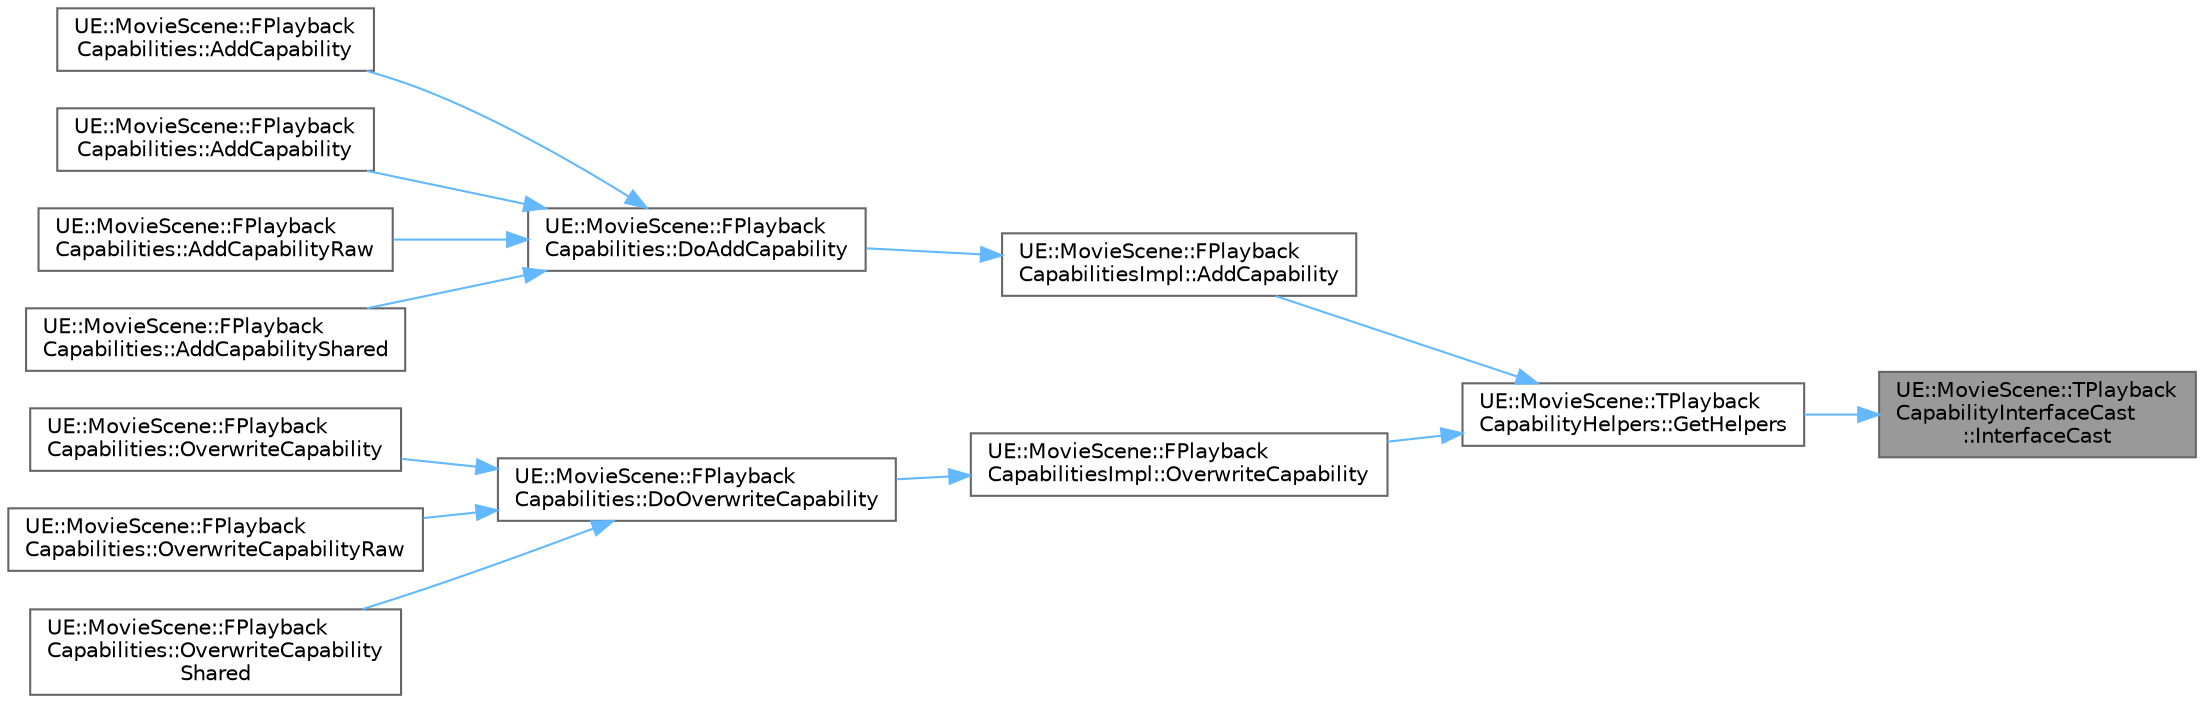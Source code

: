 digraph "UE::MovieScene::TPlaybackCapabilityInterfaceCast::InterfaceCast"
{
 // INTERACTIVE_SVG=YES
 // LATEX_PDF_SIZE
  bgcolor="transparent";
  edge [fontname=Helvetica,fontsize=10,labelfontname=Helvetica,labelfontsize=10];
  node [fontname=Helvetica,fontsize=10,shape=box,height=0.2,width=0.4];
  rankdir="RL";
  Node1 [id="Node000001",label="UE::MovieScene::TPlayback\lCapabilityInterfaceCast\l::InterfaceCast",height=0.2,width=0.4,color="gray40", fillcolor="grey60", style="filled", fontcolor="black",tooltip=" "];
  Node1 -> Node2 [id="edge1_Node000001_Node000002",dir="back",color="steelblue1",style="solid",tooltip=" "];
  Node2 [id="Node000002",label="UE::MovieScene::TPlayback\lCapabilityHelpers::GetHelpers",height=0.2,width=0.4,color="grey40", fillcolor="white", style="filled",URL="$d2/d5a/structUE_1_1MovieScene_1_1TPlaybackCapabilityHelpers.html#a0f3f517476e363ffb9eaf94fb3aea548",tooltip=" "];
  Node2 -> Node3 [id="edge2_Node000002_Node000003",dir="back",color="steelblue1",style="solid",tooltip=" "];
  Node3 [id="Node000003",label="UE::MovieScene::FPlayback\lCapabilitiesImpl::AddCapability",height=0.2,width=0.4,color="grey40", fillcolor="white", style="filled",URL="$d0/d99/structUE_1_1MovieScene_1_1FPlaybackCapabilitiesImpl.html#a1f3b2f7a0867f35e5af20cebe086a0bc",tooltip="Creates and stores a new capability object at the given bit."];
  Node3 -> Node4 [id="edge3_Node000003_Node000004",dir="back",color="steelblue1",style="solid",tooltip=" "];
  Node4 [id="Node000004",label="UE::MovieScene::FPlayback\lCapabilities::DoAddCapability",height=0.2,width=0.4,color="grey40", fillcolor="white", style="filled",URL="$d0/da8/structUE_1_1MovieScene_1_1FPlaybackCapabilities.html#aaac9fe260f3e1b153f7148f0eed5d12a",tooltip=" "];
  Node4 -> Node5 [id="edge4_Node000004_Node000005",dir="back",color="steelblue1",style="solid",tooltip=" "];
  Node5 [id="Node000005",label="UE::MovieScene::FPlayback\lCapabilities::AddCapability",height=0.2,width=0.4,color="grey40", fillcolor="white", style="filled",URL="$d0/da8/structUE_1_1MovieScene_1_1FPlaybackCapabilities.html#a6201f0f34f6406a3cb4c2b549e6a79b2",tooltip="Adds the specified capability to the container, using the supplied arguments to construct it."];
  Node4 -> Node6 [id="edge5_Node000004_Node000006",dir="back",color="steelblue1",style="solid",tooltip=" "];
  Node6 [id="Node000006",label="UE::MovieScene::FPlayback\lCapabilities::AddCapability",height=0.2,width=0.4,color="grey40", fillcolor="white", style="filled",URL="$d0/da8/structUE_1_1MovieScene_1_1FPlaybackCapabilities.html#a2ecf0013273fba9471f719f166de5252",tooltip="As per AsCapability, but with an explicit capability ID."];
  Node4 -> Node7 [id="edge6_Node000004_Node000007",dir="back",color="steelblue1",style="solid",tooltip=" "];
  Node7 [id="Node000007",label="UE::MovieScene::FPlayback\lCapabilities::AddCapabilityRaw",height=0.2,width=0.4,color="grey40", fillcolor="white", style="filled",URL="$d0/da8/structUE_1_1MovieScene_1_1FPlaybackCapabilities.html#ab6497f5330cb4a2643d4a6c3c61171c7",tooltip="Adds the specified capability to the container, as a simple raw pointer Ownership of the capability o..."];
  Node4 -> Node8 [id="edge7_Node000004_Node000008",dir="back",color="steelblue1",style="solid",tooltip=" "];
  Node8 [id="Node000008",label="UE::MovieScene::FPlayback\lCapabilities::AddCapabilityShared",height=0.2,width=0.4,color="grey40", fillcolor="white", style="filled",URL="$d0/da8/structUE_1_1MovieScene_1_1FPlaybackCapabilities.html#aa4ba27a0e081761f4bbab4e42649f489",tooltip="Adds the specified capability to the container, as a shared pointer Ownership of the capability objec..."];
  Node2 -> Node9 [id="edge8_Node000002_Node000009",dir="back",color="steelblue1",style="solid",tooltip=" "];
  Node9 [id="Node000009",label="UE::MovieScene::FPlayback\lCapabilitiesImpl::OverwriteCapability",height=0.2,width=0.4,color="grey40", fillcolor="white", style="filled",URL="$d0/d99/structUE_1_1MovieScene_1_1FPlaybackCapabilitiesImpl.html#a55bf3297f57e8c75b009862584455b5d",tooltip=" "];
  Node9 -> Node10 [id="edge9_Node000009_Node000010",dir="back",color="steelblue1",style="solid",tooltip=" "];
  Node10 [id="Node000010",label="UE::MovieScene::FPlayback\lCapabilities::DoOverwriteCapability",height=0.2,width=0.4,color="grey40", fillcolor="white", style="filled",URL="$d0/da8/structUE_1_1MovieScene_1_1FPlaybackCapabilities.html#aa86c516531aafded38d12658b660b5f8",tooltip=" "];
  Node10 -> Node11 [id="edge10_Node000010_Node000011",dir="back",color="steelblue1",style="solid",tooltip=" "];
  Node11 [id="Node000011",label="UE::MovieScene::FPlayback\lCapabilities::OverwriteCapability",height=0.2,width=0.4,color="grey40", fillcolor="white", style="filled",URL="$d0/da8/structUE_1_1MovieScene_1_1FPlaybackCapabilities.html#a1c2f6c3880a9c9b968a6356f782d61ec",tooltip="Overwrites an existing capability, stored inline and owned by this container."];
  Node10 -> Node12 [id="edge11_Node000010_Node000012",dir="back",color="steelblue1",style="solid",tooltip=" "];
  Node12 [id="Node000012",label="UE::MovieScene::FPlayback\lCapabilities::OverwriteCapabilityRaw",height=0.2,width=0.4,color="grey40", fillcolor="white", style="filled",URL="$d0/da8/structUE_1_1MovieScene_1_1FPlaybackCapabilities.html#a0688acb11d109ca9308362d594fd3c7a",tooltip="Overwrites an existing capability, stored as a raw pointer on the container."];
  Node10 -> Node13 [id="edge12_Node000010_Node000013",dir="back",color="steelblue1",style="solid",tooltip=" "];
  Node13 [id="Node000013",label="UE::MovieScene::FPlayback\lCapabilities::OverwriteCapability\lShared",height=0.2,width=0.4,color="grey40", fillcolor="white", style="filled",URL="$d0/da8/structUE_1_1MovieScene_1_1FPlaybackCapabilities.html#ae61b858356f96e61fe69e77e7bb2b514",tooltip="Overwrites an existing capability, stored as a shared pointer on the container."];
}
